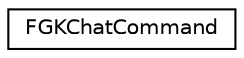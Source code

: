 digraph "Graphical Class Hierarchy"
{
 // LATEX_PDF_SIZE
  edge [fontname="Helvetica",fontsize="10",labelfontname="Helvetica",labelfontsize="10"];
  node [fontname="Helvetica",fontsize="10",shape=record];
  rankdir="LR";
  Node0 [label="FGKChatCommand",height=0.2,width=0.4,color="black", fillcolor="white", style="filled",URL="$structFGKChatCommand.html",tooltip=" "];
}
